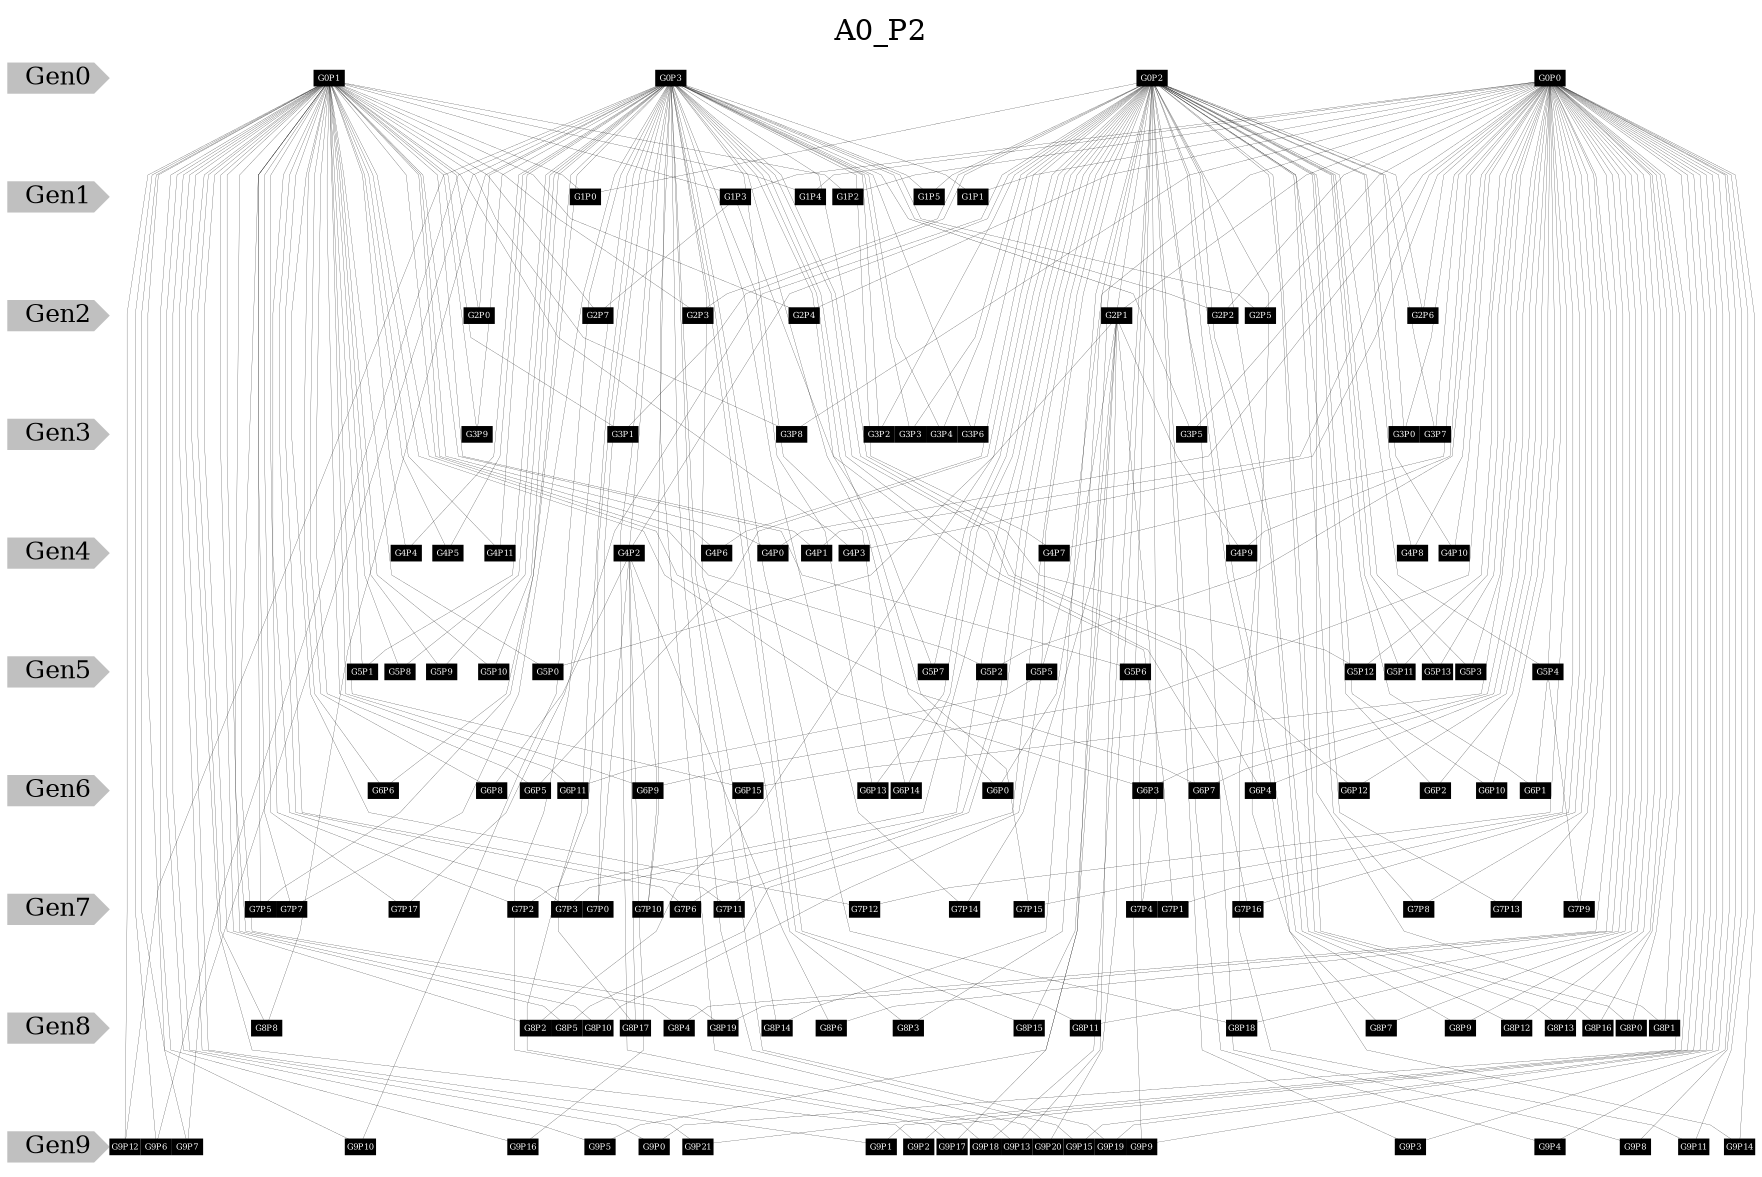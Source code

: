 graph A0_P2 {
    label = A0_P2;
    labelloc=tp; rankdir=TD;graph [splines=polyline, nodesep=0.01, ranksep=0.5];node[color=black style=filled shape=box fontcolor=white fixedsize=true width=.2 height=.1 fontsize=4];edge[penwidth=.1];
    subgraph Generations {
        node[color=grey style=filled fontsize=12 shape=cds fontcolor=black fixedsize=false];edge[style=invis]
        Gen0 -- Gen1 -- Gen2 -- Gen3 -- Gen4 -- Gen5 -- Gen6 -- Gen7 -- Gen8 -- Gen9;
    }
    {rank=same;Gen0;G0P0;G0P1;G0P2;G0P3;}
    {rank=same;Gen1;G1P0;G1P1;G1P2;G1P3;G1P4;G1P5;}
    {rank=same;Gen2;G2P0;G2P1;G2P2;G2P3;G2P4;G2P5;G2P6;G2P7;}
    {rank=same;Gen3;G3P0;G3P1;G3P2;G3P3;G3P4;G3P5;G3P6;G3P7;G3P8;G3P9;}
    {rank=same;Gen4;G4P0;G4P1;G4P2;G4P3;G4P4;G4P5;G4P6;G4P7;G4P8;G4P9;G4P10;G4P11;}
    {rank=same;Gen5;G5P0;G5P1;G5P2;G5P3;G5P4;G5P5;G5P6;G5P7;G5P8;G5P9;G5P10;G5P11;G5P12;G5P13;}
    {rank=same;Gen6;G6P0;G6P1;G6P2;G6P3;G6P4;G6P5;G6P6;G6P7;G6P8;G6P9;G6P10;G6P11;G6P12;G6P13;G6P14;G6P15;}
    {rank=same;Gen7;G7P0;G7P1;G7P2;G7P3;G7P4;G7P5;G7P6;G7P7;G7P8;G7P9;G7P10;G7P11;G7P12;G7P13;G7P14;G7P15;G7P16;G7P17;}
    {rank=same;Gen8;G8P0;G8P1;G8P2;G8P3;G8P4;G8P5;G8P6;G8P7;G8P8;G8P9;G8P10;G8P11;G8P12;G8P13;G8P14;G8P15;G8P16;G8P17;G8P18;G8P19;}
    {rank=same;Gen9;G9P0;G9P1;G9P2;G9P3;G9P4;G9P5;G9P6;G9P7;G9P8;G9P9;G9P10;G9P11;G9P12;G9P13;G9P14;G9P15;G9P16;G9P17;G9P18;G9P19;G9P20;G9P21;}
    G0P0 -- G1P1;
    G0P0 -- G1P2;
    G0P0 -- G1P3;
    G0P0 -- G1P4;
    G0P0 -- G2P1;
    G0P0 -- G2P2;
    G0P0 -- G2P4;
    G0P0 -- G2P5;
    G0P0 -- G2P6;
    G0P0 -- G3P0;
    G0P0 -- G3P5;
    G0P0 -- G3P7;
    G0P0 -- G3P8;
    G0P0 -- G4P0;
    G0P0 -- G4P1;
    G0P0 -- G4P3;
    G0P0 -- G4P7;
    G0P0 -- G4P8;
    G0P0 -- G4P9;
    G0P0 -- G4P10;
    G0P0 -- G5P2;
    G0P0 -- G5P3;
    G0P0 -- G5P4;
    G0P0 -- G5P5;
    G0P0 -- G5P11;
    G0P0 -- G5P12;
    G0P0 -- G5P13;
    G0P0 -- G6P2;
    G0P0 -- G6P3;
    G0P0 -- G6P4;
    G0P0 -- G6P7;
    G0P0 -- G6P9;
    G0P0 -- G6P10;
    G0P0 -- G6P12;
    G0P0 -- G6P15;
    G0P0 -- G7P1;
    G0P0 -- G7P8;
    G0P0 -- G7P9;
    G0P0 -- G7P12;
    G0P0 -- G7P13;
    G0P0 -- G7P15;
    G0P0 -- G7P16;
    G0P0 -- G8P0;
    G0P0 -- G8P1;
    G0P0 -- G8P4;
    G0P0 -- G8P6;
    G0P0 -- G8P7;
    G0P0 -- G8P9;
    G0P0 -- G8P11;
    G0P0 -- G8P12;
    G0P0 -- G8P13;
    G0P0 -- G8P16;
    G0P0 -- G8P18;
    G0P0 -- G8P19;
    G0P0 -- G9P0;
    G0P0 -- G9P1;
    G0P0 -- G9P2;
    G0P0 -- G9P3;
    G0P0 -- G9P4;
    G0P0 -- G9P8;
    G0P0 -- G9P9;
    G0P0 -- G9P11;
    G0P0 -- G9P14;
    G0P0 -- G9P15;
    G0P0 -- G9P19;
    G0P0 -- G9P21;
    G0P1 -- G1P0;
    G0P1 -- G1P2;
    G0P1 -- G1P3;
    G0P1 -- G1P4;
    G0P1 -- G2P0;
    G0P1 -- G2P3;
    G0P1 -- G2P4;
    G0P1 -- G2P7;
    G0P1 -- G3P1;
    G0P1 -- G3P8;
    G0P1 -- G3P9;
    G0P1 -- G4P0;
    G0P1 -- G4P1;
    G0P1 -- G4P3;
    G0P1 -- G4P4;
    G0P1 -- G4P5;
    G0P1 -- G4P6;
    G0P1 -- G4P11;
    G0P1 -- G5P0;
    G0P1 -- G5P1;
    G0P1 -- G5P2;
    G0P1 -- G5P6;
    G0P1 -- G5P8;
    G0P1 -- G5P9;
    G0P1 -- G5P10;
    G0P1 -- G6P3;
    G0P1 -- G6P5;
    G0P1 -- G6P6;
    G0P1 -- G6P7;
    G0P1 -- G6P8;
    G0P1 -- G6P9;
    G0P1 -- G6P11;
    G0P1 -- G6P15;
    G0P1 -- G7P2;
    G0P1 -- G7P3;
    G0P1 -- G7P5;
    G0P1 -- G7P6;
    G0P1 -- G7P7;
    G0P1 -- G7P11;
    G0P1 -- G7P12;
    G0P1 -- G7P17;
    G0P1 -- G8P2;
    G0P1 -- G8P4;
    G0P1 -- G8P5;
    G0P1 -- G8P8;
    G0P1 -- G8P10;
    G0P1 -- G8P19;
    G0P1 -- G9P0;
    G0P1 -- G9P1;
    G0P1 -- G9P2;
    G0P1 -- G9P5;
    G0P1 -- G9P6;
    G0P1 -- G9P7;
    G0P1 -- G9P10;
    G0P1 -- G9P12;
    G0P1 -- G9P16;
    G0P1 -- G9P21;
    G0P2 -- G1P0;
    G0P2 -- G1P5;
    G0P2 -- G2P1;
    G0P2 -- G2P3;
    G0P2 -- G2P6;
    G0P2 -- G3P0;
    G0P2 -- G3P1;
    G0P2 -- G3P2;
    G0P2 -- G3P3;
    G0P2 -- G3P4;
    G0P2 -- G3P6;
    G0P2 -- G3P7;
    G0P2 -- G4P2;
    G0P2 -- G4P6;
    G0P2 -- G4P8;
    G0P2 -- G4P10;
    G0P2 -- G5P3;
    G0P2 -- G5P4;
    G0P2 -- G5P5;
    G0P2 -- G5P6;
    G0P2 -- G5P7;
    G0P2 -- G5P11;
    G0P2 -- G5P13;
    G0P2 -- G6P1;
    G0P2 -- G6P2;
    G0P2 -- G6P5;
    G0P2 -- G6P10;
    G0P2 -- G6P13;
    G0P2 -- G6P14;
    G0P2 -- G7P2;
    G0P2 -- G7P3;
    G0P2 -- G7P4;
    G0P2 -- G7P6;
    G0P2 -- G7P8;
    G0P2 -- G7P11;
    G0P2 -- G7P13;
    G0P2 -- G7P17;
    G0P2 -- G8P0;
    G0P2 -- G8P1;
    G0P2 -- G8P2;
    G0P2 -- G8P3;
    G0P2 -- G8P5;
    G0P2 -- G8P7;
    G0P2 -- G8P9;
    G0P2 -- G8P12;
    G0P2 -- G8P13;
    G0P2 -- G8P14;
    G0P2 -- G8P16;
    G0P2 -- G9P3;
    G0P2 -- G9P4;
    G0P2 -- G9P8;
    G0P2 -- G9P11;
    G0P2 -- G9P14;
    G0P2 -- G9P17;
    G0P2 -- G9P18;
    G0P2 -- G9P20;
    G0P3 -- G1P1;
    G0P3 -- G1P5;
    G0P3 -- G2P0;
    G0P3 -- G2P2;
    G0P3 -- G2P5;
    G0P3 -- G3P2;
    G0P3 -- G3P3;
    G0P3 -- G3P4;
    G0P3 -- G3P5;
    G0P3 -- G3P6;
    G0P3 -- G3P9;
    G0P3 -- G4P2;
    G0P3 -- G4P4;
    G0P3 -- G4P5;
    G0P3 -- G4P7;
    G0P3 -- G4P11;
    G0P3 -- G5P1;
    G0P3 -- G5P7;
    G0P3 -- G5P8;
    G0P3 -- G5P9;
    G0P3 -- G5P10;
    G0P3 -- G5P12;
    G0P3 -- G6P0;
    G0P3 -- G6P4;
    G0P3 -- G6P6;
    G0P3 -- G6P12;
    G0P3 -- G6P13;
    G0P3 -- G6P14;
    G0P3 -- G7P0;
    G0P3 -- G7P5;
    G0P3 -- G7P7;
    G0P3 -- G7P10;
    G0P3 -- G7P14;
    G0P3 -- G7P15;
    G0P3 -- G7P16;
    G0P3 -- G8P3;
    G0P3 -- G8P8;
    G0P3 -- G8P11;
    G0P3 -- G8P14;
    G0P3 -- G8P15;
    G0P3 -- G8P17;
    G0P3 -- G8P18;
    G0P3 -- G9P6;
    G0P3 -- G9P7;
    G0P3 -- G9P10;
    G0P3 -- G9P12;
    G0P3 -- G9P13;
    G0P3 -- G9P15;
    G0P3 -- G9P17;
    G0P3 -- G9P18;
    G0P3 -- G9P19;
    G0P3 -- G9P20;
    G1P3 -- G2P7;
    G1P3 -- G7P1;
    G2P1 -- G4P9;
    G2P1 -- G5P0;
    G2P1 -- G6P0;
    G2P1 -- G7P4;
    G2P1 -- G7P14;
    G2P1 -- G8P15;
    G2P1 -- G9P5;
    G2P1 -- G9P13;
    G4P2 -- G6P8;
    G4P2 -- G7P0;
    G4P2 -- G7P10;
    G4P2 -- G8P6;
    G4P2 -- G8P17;
    G4P2 -- G9P16;
    G5P4 -- G6P1;
    G5P4 -- G7P9;
    G5P5 -- G6P11;
    G5P5 -- G8P10;
    G5P6 -- G9P9;
}
